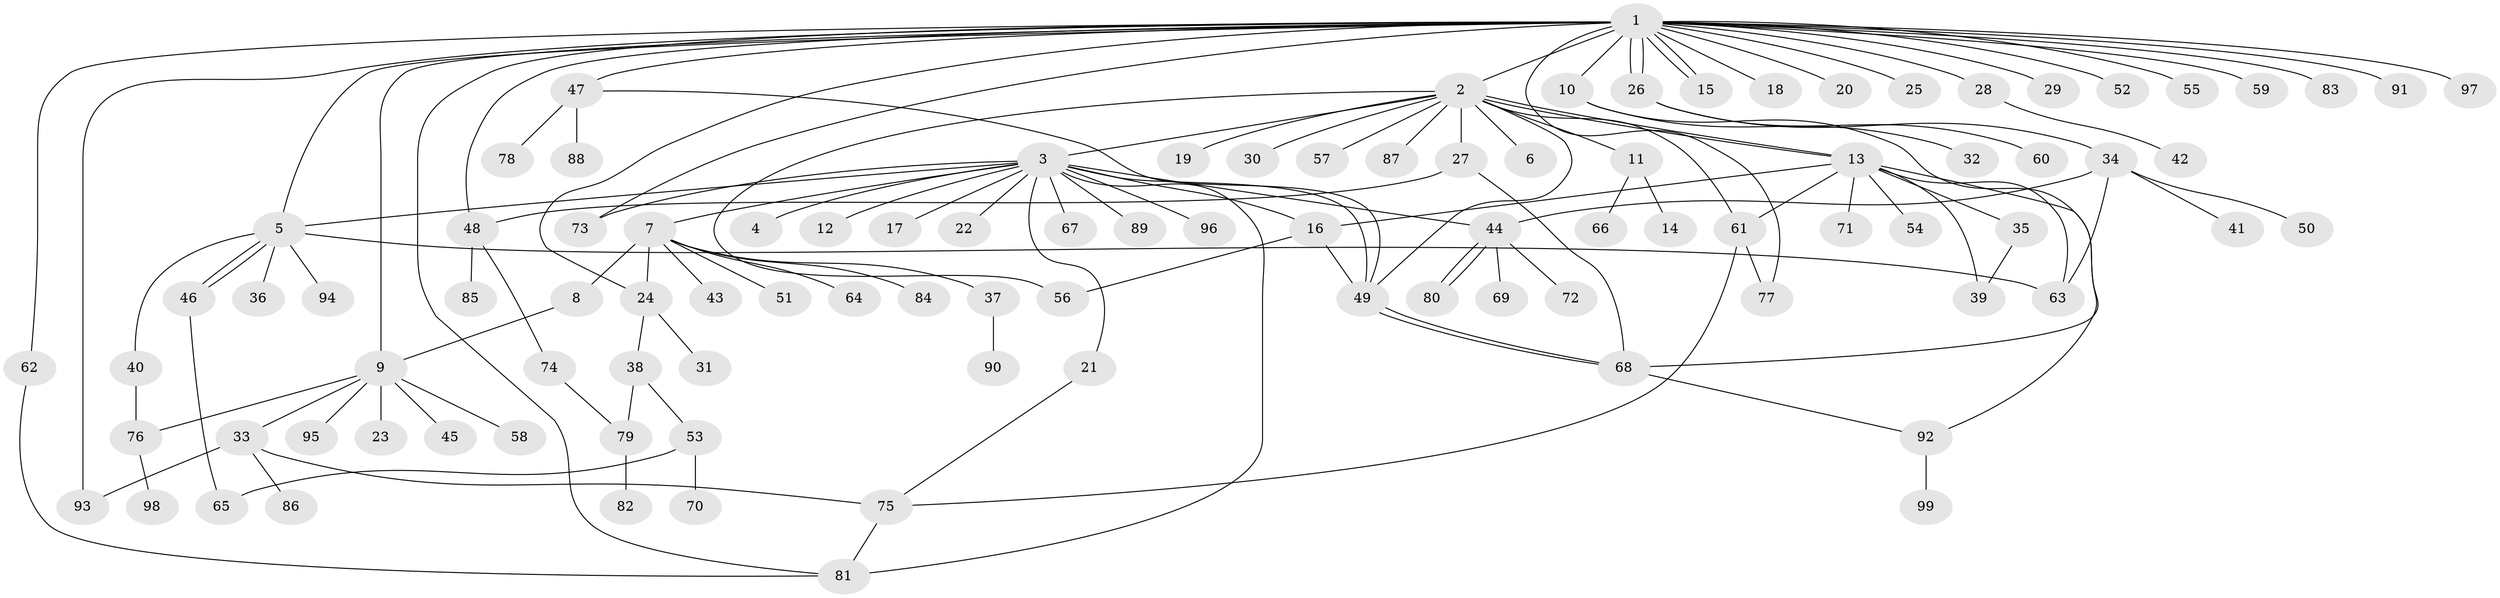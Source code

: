// coarse degree distribution, {27: 0.012658227848101266, 15: 0.012658227848101266, 19: 0.012658227848101266, 1: 0.569620253164557, 7: 0.012658227848101266, 2: 0.17721518987341772, 9: 0.012658227848101266, 11: 0.012658227848101266, 4: 0.0379746835443038, 5: 0.0379746835443038, 3: 0.10126582278481013}
// Generated by graph-tools (version 1.1) at 2025/23/03/03/25 07:23:48]
// undirected, 99 vertices, 132 edges
graph export_dot {
graph [start="1"]
  node [color=gray90,style=filled];
  1;
  2;
  3;
  4;
  5;
  6;
  7;
  8;
  9;
  10;
  11;
  12;
  13;
  14;
  15;
  16;
  17;
  18;
  19;
  20;
  21;
  22;
  23;
  24;
  25;
  26;
  27;
  28;
  29;
  30;
  31;
  32;
  33;
  34;
  35;
  36;
  37;
  38;
  39;
  40;
  41;
  42;
  43;
  44;
  45;
  46;
  47;
  48;
  49;
  50;
  51;
  52;
  53;
  54;
  55;
  56;
  57;
  58;
  59;
  60;
  61;
  62;
  63;
  64;
  65;
  66;
  67;
  68;
  69;
  70;
  71;
  72;
  73;
  74;
  75;
  76;
  77;
  78;
  79;
  80;
  81;
  82;
  83;
  84;
  85;
  86;
  87;
  88;
  89;
  90;
  91;
  92;
  93;
  94;
  95;
  96;
  97;
  98;
  99;
  1 -- 2;
  1 -- 5;
  1 -- 9;
  1 -- 10;
  1 -- 15;
  1 -- 15;
  1 -- 18;
  1 -- 20;
  1 -- 24;
  1 -- 25;
  1 -- 26;
  1 -- 26;
  1 -- 28;
  1 -- 29;
  1 -- 47;
  1 -- 48;
  1 -- 52;
  1 -- 55;
  1 -- 59;
  1 -- 62;
  1 -- 73;
  1 -- 77;
  1 -- 81;
  1 -- 83;
  1 -- 91;
  1 -- 93;
  1 -- 97;
  2 -- 3;
  2 -- 6;
  2 -- 11;
  2 -- 13;
  2 -- 13;
  2 -- 19;
  2 -- 27;
  2 -- 30;
  2 -- 49;
  2 -- 56;
  2 -- 57;
  2 -- 61;
  2 -- 87;
  3 -- 4;
  3 -- 5;
  3 -- 7;
  3 -- 12;
  3 -- 16;
  3 -- 17;
  3 -- 21;
  3 -- 22;
  3 -- 44;
  3 -- 49;
  3 -- 67;
  3 -- 73;
  3 -- 81;
  3 -- 89;
  3 -- 96;
  5 -- 36;
  5 -- 40;
  5 -- 46;
  5 -- 46;
  5 -- 63;
  5 -- 94;
  7 -- 8;
  7 -- 24;
  7 -- 37;
  7 -- 43;
  7 -- 51;
  7 -- 64;
  7 -- 84;
  8 -- 9;
  9 -- 23;
  9 -- 33;
  9 -- 45;
  9 -- 58;
  9 -- 76;
  9 -- 95;
  10 -- 32;
  10 -- 68;
  11 -- 14;
  11 -- 66;
  13 -- 16;
  13 -- 35;
  13 -- 39;
  13 -- 54;
  13 -- 61;
  13 -- 63;
  13 -- 71;
  13 -- 92;
  16 -- 49;
  16 -- 56;
  21 -- 75;
  24 -- 31;
  24 -- 38;
  26 -- 34;
  26 -- 60;
  27 -- 48;
  27 -- 68;
  28 -- 42;
  33 -- 75;
  33 -- 86;
  33 -- 93;
  34 -- 41;
  34 -- 44;
  34 -- 50;
  34 -- 63;
  35 -- 39;
  37 -- 90;
  38 -- 53;
  38 -- 79;
  40 -- 76;
  44 -- 69;
  44 -- 72;
  44 -- 80;
  44 -- 80;
  46 -- 65;
  47 -- 49;
  47 -- 78;
  47 -- 88;
  48 -- 74;
  48 -- 85;
  49 -- 68;
  49 -- 68;
  53 -- 65;
  53 -- 70;
  61 -- 75;
  61 -- 77;
  62 -- 81;
  68 -- 92;
  74 -- 79;
  75 -- 81;
  76 -- 98;
  79 -- 82;
  92 -- 99;
}
